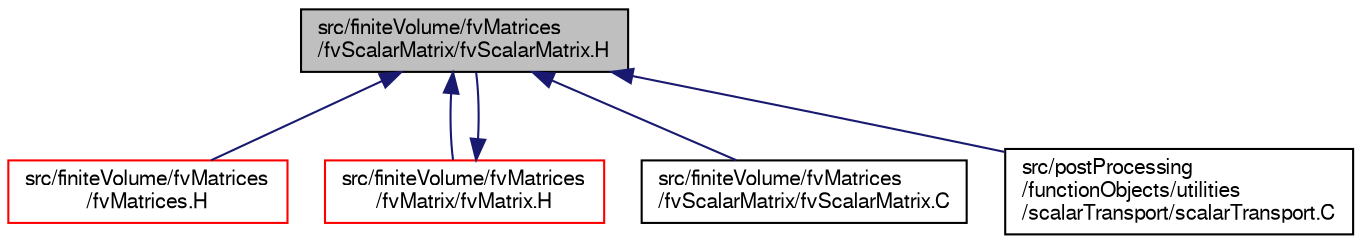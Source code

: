 digraph "src/finiteVolume/fvMatrices/fvScalarMatrix/fvScalarMatrix.H"
{
  bgcolor="transparent";
  edge [fontname="FreeSans",fontsize="10",labelfontname="FreeSans",labelfontsize="10"];
  node [fontname="FreeSans",fontsize="10",shape=record];
  Node312 [label="src/finiteVolume/fvMatrices\l/fvScalarMatrix/fvScalarMatrix.H",height=0.2,width=0.4,color="black", fillcolor="grey75", style="filled", fontcolor="black"];
  Node312 -> Node313 [dir="back",color="midnightblue",fontsize="10",style="solid",fontname="FreeSans"];
  Node313 [label="src/finiteVolume/fvMatrices\l/fvMatrices.H",height=0.2,width=0.4,color="red",URL="$a03272.html",tooltip="A special matrix type and solver, designed for finite volume solutions of scalar equations. "];
  Node312 -> Node455 [dir="back",color="midnightblue",fontsize="10",style="solid",fontname="FreeSans"];
  Node455 [label="src/finiteVolume/fvMatrices\l/fvMatrix/fvMatrix.H",height=0.2,width=0.4,color="red",URL="$a03281.html"];
  Node455 -> Node312 [dir="back",color="midnightblue",fontsize="10",style="solid",fontname="FreeSans"];
  Node312 -> Node503 [dir="back",color="midnightblue",fontsize="10",style="solid",fontname="FreeSans"];
  Node503 [label="src/finiteVolume/fvMatrices\l/fvScalarMatrix/fvScalarMatrix.C",height=0.2,width=0.4,color="black",URL="$a03287.html"];
  Node312 -> Node467 [dir="back",color="midnightblue",fontsize="10",style="solid",fontname="FreeSans"];
  Node467 [label="src/postProcessing\l/functionObjects/utilities\l/scalarTransport/scalarTransport.C",height=0.2,width=0.4,color="black",URL="$a13832.html"];
}
